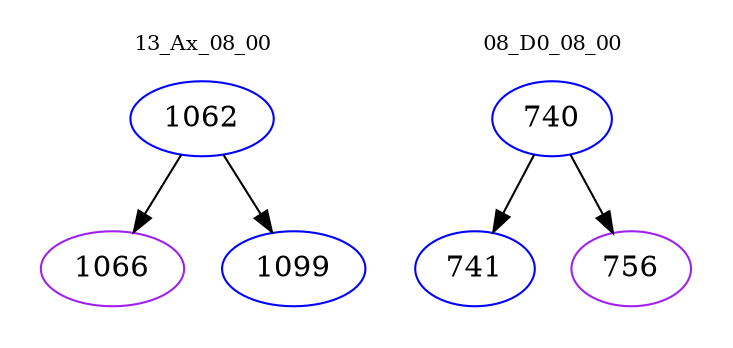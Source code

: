 digraph{
subgraph cluster_0 {
color = white
label = "13_Ax_08_00";
fontsize=10;
T0_1062 [label="1062", color="blue"]
T0_1062 -> T0_1066 [color="black"]
T0_1066 [label="1066", color="purple"]
T0_1062 -> T0_1099 [color="black"]
T0_1099 [label="1099", color="blue"]
}
subgraph cluster_1 {
color = white
label = "08_D0_08_00";
fontsize=10;
T1_740 [label="740", color="blue"]
T1_740 -> T1_741 [color="black"]
T1_741 [label="741", color="blue"]
T1_740 -> T1_756 [color="black"]
T1_756 [label="756", color="purple"]
}
}
